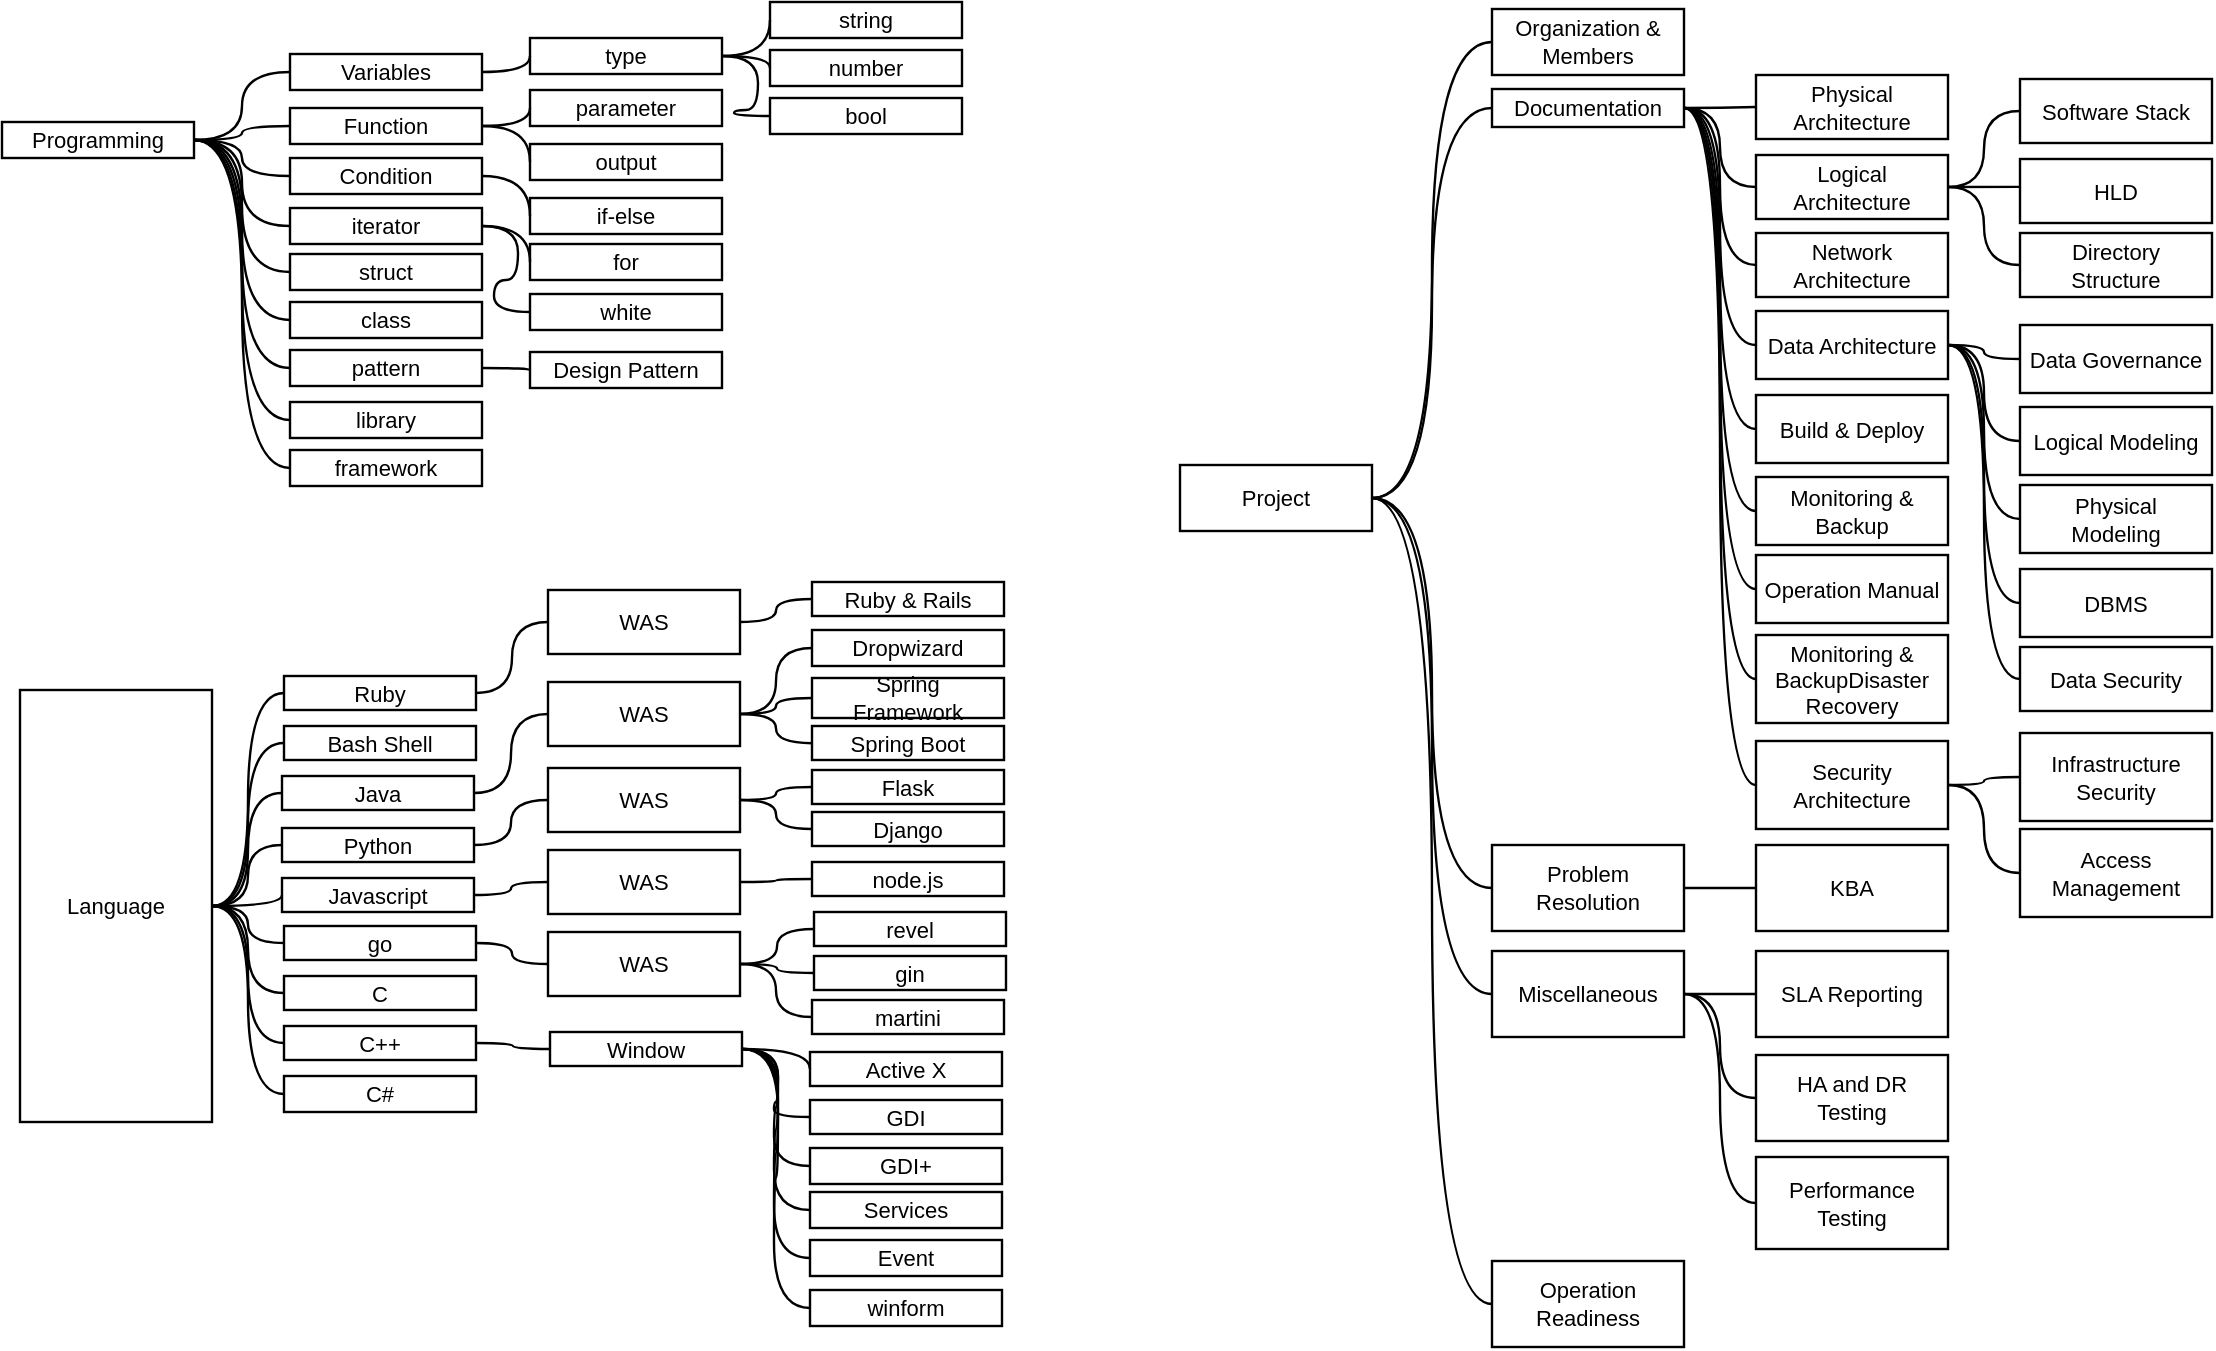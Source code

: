 <mxfile version="10.8.0" type="device"><diagram id="8zfwkilDFrJwNiamqqaQ" name="Page-1"><mxGraphModel dx="1078" dy="-649" grid="1" gridSize="10" guides="1" tooltips="1" connect="1" arrows="1" fold="1" page="1" pageScale="1" pageWidth="1169" pageHeight="827" math="0" shadow="0"><root><mxCell id="0"/><mxCell id="1" parent="0"/><mxCell id="GH6pExf6YlwuqTzeelQX-1" value="Language" style="html=1;whiteSpace=wrap;;fontSize=11;fontColor=#000000;spacing=5;strokeOpacity=100;strokeWidth=1.2;" vertex="1" parent="1"><mxGeometry x="44" y="2024" width="96" height="216" as="geometry"/></mxCell><mxCell id="GH6pExf6YlwuqTzeelQX-2" value="Java" style="html=1;whiteSpace=wrap;;fontSize=11;fontColor=#000000;spacing=5;strokeOpacity=100;strokeWidth=1.2;" vertex="1" parent="1"><mxGeometry x="175" y="2067" width="96" height="17" as="geometry"/></mxCell><mxCell id="GH6pExf6YlwuqTzeelQX-3" value="Python" style="html=1;whiteSpace=wrap;;fontSize=11;fontColor=#000000;spacing=5;strokeOpacity=100;strokeWidth=1.2;" vertex="1" parent="1"><mxGeometry x="175" y="2093" width="96" height="17" as="geometry"/></mxCell><mxCell id="GH6pExf6YlwuqTzeelQX-4" value="Javascript" style="html=1;whiteSpace=wrap;;fontSize=11;fontColor=#000000;spacing=5;strokeOpacity=100;strokeWidth=1.2;" vertex="1" parent="1"><mxGeometry x="175" y="2118" width="96" height="17" as="geometry"/></mxCell><mxCell id="GH6pExf6YlwuqTzeelQX-5" value="" style="html=1;jettySize=18;fontSize=11;strokeWidth=1.2;rounded=1;arcSize=0;edgeStyle=orthogonalEdgeStyle;curved=1;startArrow=none;endArrow=none;exitX=1.006;exitY=0.5;exitPerimeter=1;entryX=-0.006;entryY=0.5;entryPerimeter=1;" edge="1" parent="1" source="GH6pExf6YlwuqTzeelQX-1" target="GH6pExf6YlwuqTzeelQX-2"><mxGeometry width="100" height="100" relative="1" as="geometry"/></mxCell><mxCell id="GH6pExf6YlwuqTzeelQX-6" value="" style="html=1;jettySize=18;fontSize=11;strokeWidth=1.2;rounded=1;arcSize=0;edgeStyle=orthogonalEdgeStyle;curved=1;startArrow=none;endArrow=none;exitX=1.006;exitY=0.5;exitPerimeter=1;entryX=-0.006;entryY=0.5;entryPerimeter=1;" edge="1" parent="1" source="GH6pExf6YlwuqTzeelQX-1" target="GH6pExf6YlwuqTzeelQX-3"><mxGeometry width="100" height="100" relative="1" as="geometry"/></mxCell><mxCell id="GH6pExf6YlwuqTzeelQX-7" value="" style="html=1;jettySize=18;fontSize=11;strokeWidth=1.2;rounded=1;arcSize=0;edgeStyle=orthogonalEdgeStyle;curved=1;startArrow=none;endArrow=none;exitX=1.006;exitY=0.5;exitPerimeter=1;entryX=-0.006;entryY=0.5;entryPerimeter=1;" edge="1" parent="1" source="GH6pExf6YlwuqTzeelQX-1" target="GH6pExf6YlwuqTzeelQX-4"><mxGeometry width="100" height="100" relative="1" as="geometry"/></mxCell><mxCell id="GH6pExf6YlwuqTzeelQX-8" value="WAS" style="html=1;whiteSpace=wrap;;fontSize=11;fontColor=#000000;spacing=5;strokeOpacity=100;strokeWidth=1.2;" vertex="1" parent="1"><mxGeometry x="308" y="2063" width="96" height="32" as="geometry"/></mxCell><mxCell id="GH6pExf6YlwuqTzeelQX-9" value="" style="html=1;jettySize=18;fontSize=11;strokeWidth=1.2;rounded=1;arcSize=0;edgeStyle=orthogonalEdgeStyle;curved=1;startArrow=none;endArrow=none;exitX=1.006;exitY=0.5;exitPerimeter=1;entryX=-0.006;entryY=0.5;entryPerimeter=1;" edge="1" parent="1" source="GH6pExf6YlwuqTzeelQX-3" target="GH6pExf6YlwuqTzeelQX-8"><mxGeometry width="100" height="100" relative="1" as="geometry"/></mxCell><mxCell id="GH6pExf6YlwuqTzeelQX-10" value="Flask" style="html=1;whiteSpace=wrap;;fontSize=11;fontColor=#000000;spacing=5;strokeOpacity=100;strokeWidth=1.2;" vertex="1" parent="1"><mxGeometry x="440" y="2064" width="96" height="17" as="geometry"/></mxCell><mxCell id="GH6pExf6YlwuqTzeelQX-11" value="Django" style="html=1;whiteSpace=wrap;;fontSize=11;fontColor=#000000;spacing=5;strokeOpacity=100;strokeWidth=1.2;" vertex="1" parent="1"><mxGeometry x="440" y="2085" width="96" height="17" as="geometry"/></mxCell><mxCell id="GH6pExf6YlwuqTzeelQX-12" value="" style="html=1;jettySize=18;fontSize=11;strokeWidth=1.2;rounded=1;arcSize=0;edgeStyle=orthogonalEdgeStyle;curved=1;startArrow=none;endArrow=none;exitX=1.006;exitY=0.5;exitPerimeter=1;entryX=-0.006;entryY=0.5;entryPerimeter=1;" edge="1" parent="1" source="GH6pExf6YlwuqTzeelQX-8" target="GH6pExf6YlwuqTzeelQX-10"><mxGeometry width="100" height="100" relative="1" as="geometry"/></mxCell><mxCell id="GH6pExf6YlwuqTzeelQX-13" value="" style="html=1;jettySize=18;fontSize=11;strokeWidth=1.2;rounded=1;arcSize=0;edgeStyle=orthogonalEdgeStyle;curved=1;startArrow=none;endArrow=none;exitX=1.006;exitY=0.5;exitPerimeter=1;entryX=-0.006;entryY=0.5;entryPerimeter=1;" edge="1" parent="1" source="GH6pExf6YlwuqTzeelQX-8" target="GH6pExf6YlwuqTzeelQX-11"><mxGeometry width="100" height="100" relative="1" as="geometry"/></mxCell><mxCell id="GH6pExf6YlwuqTzeelQX-14" value="WAS" style="html=1;whiteSpace=wrap;;fontSize=11;fontColor=#000000;spacing=5;strokeOpacity=100;strokeWidth=1.2;" vertex="1" parent="1"><mxGeometry x="308" y="2020" width="96" height="32" as="geometry"/></mxCell><mxCell id="GH6pExf6YlwuqTzeelQX-15" value="" style="html=1;jettySize=18;fontSize=11;strokeWidth=1.2;rounded=1;arcSize=0;edgeStyle=orthogonalEdgeStyle;curved=1;startArrow=none;endArrow=none;exitX=1.006;exitY=0.5;exitPerimeter=1;entryX=-0.006;entryY=0.5;entryPerimeter=1;" edge="1" parent="1" source="GH6pExf6YlwuqTzeelQX-2" target="GH6pExf6YlwuqTzeelQX-14"><mxGeometry width="100" height="100" relative="1" as="geometry"/></mxCell><mxCell id="GH6pExf6YlwuqTzeelQX-16" value="Spring Framework" style="html=1;whiteSpace=wrap;;fontSize=11;fontColor=#000000;spacing=5;strokeOpacity=100;strokeWidth=1.2;" vertex="1" parent="1"><mxGeometry x="440" y="2018" width="96" height="20" as="geometry"/></mxCell><mxCell id="GH6pExf6YlwuqTzeelQX-17" value="Spring Boot" style="html=1;whiteSpace=wrap;;fontSize=11;fontColor=#000000;spacing=5;strokeOpacity=100;strokeWidth=1.2;" vertex="1" parent="1"><mxGeometry x="440" y="2042" width="96" height="17" as="geometry"/></mxCell><mxCell id="GH6pExf6YlwuqTzeelQX-18" value="" style="html=1;jettySize=18;fontSize=11;strokeWidth=1.2;rounded=1;arcSize=0;edgeStyle=orthogonalEdgeStyle;curved=1;startArrow=none;endArrow=none;exitX=1.006;exitY=0.5;exitPerimeter=1;entryX=-0.006;entryY=0.5;entryPerimeter=1;" edge="1" parent="1" source="GH6pExf6YlwuqTzeelQX-14" target="GH6pExf6YlwuqTzeelQX-16"><mxGeometry width="100" height="100" relative="1" as="geometry"/></mxCell><mxCell id="GH6pExf6YlwuqTzeelQX-19" value="" style="html=1;jettySize=18;fontSize=11;strokeWidth=1.2;rounded=1;arcSize=0;edgeStyle=orthogonalEdgeStyle;curved=1;startArrow=none;endArrow=none;exitX=1.006;exitY=0.5;exitPerimeter=1;entryX=-0.006;entryY=0.508;entryPerimeter=1;" edge="1" parent="1" source="GH6pExf6YlwuqTzeelQX-14" target="GH6pExf6YlwuqTzeelQX-17"><mxGeometry width="100" height="100" relative="1" as="geometry"/></mxCell><mxCell id="GH6pExf6YlwuqTzeelQX-20" value="WAS" style="html=1;whiteSpace=wrap;;fontSize=11;fontColor=#000000;spacing=5;strokeOpacity=100;strokeWidth=1.2;" vertex="1" parent="1"><mxGeometry x="308" y="2104" width="96" height="32" as="geometry"/></mxCell><mxCell id="GH6pExf6YlwuqTzeelQX-21" value="node.js" style="html=1;whiteSpace=wrap;;fontSize=11;fontColor=#000000;spacing=5;strokeOpacity=100;strokeWidth=1.2;" vertex="1" parent="1"><mxGeometry x="440" y="2110" width="96" height="17" as="geometry"/></mxCell><mxCell id="GH6pExf6YlwuqTzeelQX-22" value="" style="html=1;jettySize=18;fontSize=11;strokeWidth=1.2;rounded=1;arcSize=0;edgeStyle=orthogonalEdgeStyle;curved=1;startArrow=none;endArrow=none;exitX=1.006;exitY=0.5;exitPerimeter=1;entryX=-0.006;entryY=0.5;entryPerimeter=1;" edge="1" parent="1" source="GH6pExf6YlwuqTzeelQX-4" target="GH6pExf6YlwuqTzeelQX-20"><mxGeometry width="100" height="100" relative="1" as="geometry"/></mxCell><mxCell id="GH6pExf6YlwuqTzeelQX-23" value="" style="html=1;jettySize=18;fontSize=11;strokeWidth=1.2;rounded=1;arcSize=0;edgeStyle=orthogonalEdgeStyle;curved=1;startArrow=none;endArrow=none;exitX=1.006;exitY=0.5;exitPerimeter=1;entryX=-0.006;entryY=0.5;entryPerimeter=1;" edge="1" parent="1" source="GH6pExf6YlwuqTzeelQX-20" target="GH6pExf6YlwuqTzeelQX-21"><mxGeometry width="100" height="100" relative="1" as="geometry"/></mxCell><mxCell id="GH6pExf6YlwuqTzeelQX-24" value="go" style="html=1;whiteSpace=wrap;;fontSize=11;fontColor=#000000;spacing=5;strokeOpacity=100;strokeWidth=1.2;" vertex="1" parent="1"><mxGeometry x="176" y="2142" width="96" height="17" as="geometry"/></mxCell><mxCell id="GH6pExf6YlwuqTzeelQX-25" value="" style="html=1;jettySize=18;fontSize=11;strokeWidth=1.2;rounded=1;arcSize=0;edgeStyle=orthogonalEdgeStyle;curved=1;startArrow=none;endArrow=none;exitX=1.006;exitY=0.5;exitPerimeter=1;entryX=-0.006;entryY=0.5;entryPerimeter=1;" edge="1" parent="1" source="GH6pExf6YlwuqTzeelQX-1" target="GH6pExf6YlwuqTzeelQX-24"><mxGeometry width="100" height="100" relative="1" as="geometry"/></mxCell><mxCell id="GH6pExf6YlwuqTzeelQX-26" value="WAS" style="html=1;whiteSpace=wrap;;fontSize=11;fontColor=#000000;spacing=5;strokeOpacity=100;strokeWidth=1.2;" vertex="1" parent="1"><mxGeometry x="308" y="2145" width="96" height="32" as="geometry"/></mxCell><mxCell id="GH6pExf6YlwuqTzeelQX-27" value="" style="html=1;jettySize=18;fontSize=11;strokeWidth=1.2;rounded=1;arcSize=0;edgeStyle=orthogonalEdgeStyle;curved=1;startArrow=none;endArrow=none;exitX=1.006;exitY=0.5;exitPerimeter=1;entryX=-0.006;entryY=0.5;entryPerimeter=1;" edge="1" parent="1" source="GH6pExf6YlwuqTzeelQX-24" target="GH6pExf6YlwuqTzeelQX-26"><mxGeometry width="100" height="100" relative="1" as="geometry"/></mxCell><mxCell id="GH6pExf6YlwuqTzeelQX-28" value="Dropwizard" style="html=1;whiteSpace=wrap;;fontSize=11;fontColor=#000000;spacing=5;strokeOpacity=100;strokeWidth=1.2;" vertex="1" parent="1"><mxGeometry x="440" y="1994" width="96" height="18" as="geometry"/></mxCell><mxCell id="GH6pExf6YlwuqTzeelQX-29" value="" style="html=1;jettySize=18;fontSize=11;strokeWidth=1.2;rounded=1;arcSize=0;edgeStyle=orthogonalEdgeStyle;curved=1;startArrow=none;endArrow=none;exitX=1.006;exitY=0.5;exitPerimeter=1;entryX=-0.006;entryY=0.5;entryPerimeter=1;" edge="1" parent="1" source="GH6pExf6YlwuqTzeelQX-14" target="GH6pExf6YlwuqTzeelQX-28"><mxGeometry width="100" height="100" relative="1" as="geometry"/></mxCell><mxCell id="GH6pExf6YlwuqTzeelQX-30" value="C" style="html=1;whiteSpace=wrap;;fontSize=11;fontColor=#000000;spacing=5;strokeOpacity=100;strokeWidth=1.2;" vertex="1" parent="1"><mxGeometry x="176" y="2167" width="96" height="17" as="geometry"/></mxCell><mxCell id="GH6pExf6YlwuqTzeelQX-31" value="C++" style="html=1;whiteSpace=wrap;;fontSize=11;fontColor=#000000;spacing=5;strokeOpacity=100;strokeWidth=1.2;" vertex="1" parent="1"><mxGeometry x="176" y="2192" width="96" height="17" as="geometry"/></mxCell><mxCell id="GH6pExf6YlwuqTzeelQX-32" value="C#" style="html=1;whiteSpace=wrap;;fontSize=11;fontColor=#000000;spacing=5;strokeOpacity=100;strokeWidth=1.2;" vertex="1" parent="1"><mxGeometry x="176" y="2217" width="96" height="18" as="geometry"/></mxCell><mxCell id="GH6pExf6YlwuqTzeelQX-33" value="" style="html=1;jettySize=18;fontSize=11;strokeWidth=1.2;rounded=1;arcSize=0;edgeStyle=orthogonalEdgeStyle;curved=1;startArrow=none;endArrow=none;exitX=1.006;exitY=0.5;exitPerimeter=1;entryX=-0.006;entryY=0.5;entryPerimeter=1;" edge="1" parent="1" source="GH6pExf6YlwuqTzeelQX-1" target="GH6pExf6YlwuqTzeelQX-30"><mxGeometry width="100" height="100" relative="1" as="geometry"/></mxCell><mxCell id="GH6pExf6YlwuqTzeelQX-34" value="" style="html=1;jettySize=18;fontSize=11;strokeWidth=1.2;rounded=1;arcSize=0;edgeStyle=orthogonalEdgeStyle;curved=1;startArrow=none;endArrow=none;exitX=1.006;exitY=0.5;exitPerimeter=1;entryX=-0.006;entryY=0.5;entryPerimeter=1;" edge="1" parent="1" source="GH6pExf6YlwuqTzeelQX-1" target="GH6pExf6YlwuqTzeelQX-31"><mxGeometry width="100" height="100" relative="1" as="geometry"/></mxCell><mxCell id="GH6pExf6YlwuqTzeelQX-35" value="" style="html=1;jettySize=18;fontSize=11;strokeWidth=1.2;rounded=1;arcSize=0;edgeStyle=orthogonalEdgeStyle;curved=1;startArrow=none;endArrow=none;exitX=1.006;exitY=0.5;exitPerimeter=1;entryX=-0.006;entryY=0.5;entryPerimeter=1;" edge="1" parent="1" source="GH6pExf6YlwuqTzeelQX-1" target="GH6pExf6YlwuqTzeelQX-32"><mxGeometry width="100" height="100" relative="1" as="geometry"/></mxCell><mxCell id="GH6pExf6YlwuqTzeelQX-36" value="Bash Shell" style="html=1;whiteSpace=wrap;;fontSize=11;fontColor=#000000;spacing=5;strokeOpacity=100;strokeWidth=1.2;" vertex="1" parent="1"><mxGeometry x="176" y="2042" width="96" height="17" as="geometry"/></mxCell><mxCell id="GH6pExf6YlwuqTzeelQX-37" value="" style="html=1;jettySize=18;fontSize=11;strokeWidth=1.2;rounded=1;arcSize=0;edgeStyle=orthogonalEdgeStyle;curved=1;startArrow=none;endArrow=none;exitX=1.006;exitY=0.5;exitPerimeter=1;entryX=-0.006;entryY=0.5;entryPerimeter=1;" edge="1" parent="1" source="GH6pExf6YlwuqTzeelQX-1" target="GH6pExf6YlwuqTzeelQX-36"><mxGeometry width="100" height="100" relative="1" as="geometry"/></mxCell><mxCell id="GH6pExf6YlwuqTzeelQX-38" value="Ruby" style="html=1;whiteSpace=wrap;;fontSize=11;fontColor=#000000;spacing=5;strokeOpacity=100;strokeWidth=1.2;" vertex="1" parent="1"><mxGeometry x="176" y="2017" width="96" height="17" as="geometry"/></mxCell><mxCell id="GH6pExf6YlwuqTzeelQX-39" value="" style="html=1;jettySize=18;fontSize=11;strokeWidth=1.2;rounded=1;arcSize=0;edgeStyle=orthogonalEdgeStyle;curved=1;startArrow=none;endArrow=none;exitX=1.006;exitY=0.5;exitPerimeter=1;entryX=-0.006;entryY=0.5;entryPerimeter=1;" edge="1" parent="1" source="GH6pExf6YlwuqTzeelQX-1" target="GH6pExf6YlwuqTzeelQX-38"><mxGeometry width="100" height="100" relative="1" as="geometry"/></mxCell><mxCell id="GH6pExf6YlwuqTzeelQX-40" value="WAS" style="html=1;whiteSpace=wrap;;fontSize=11;fontColor=#000000;spacing=5;strokeOpacity=100;strokeWidth=1.2;" vertex="1" parent="1"><mxGeometry x="308" y="1974" width="96" height="32" as="geometry"/></mxCell><mxCell id="GH6pExf6YlwuqTzeelQX-41" value="" style="html=1;jettySize=18;fontSize=11;strokeWidth=1.2;rounded=1;arcSize=0;edgeStyle=orthogonalEdgeStyle;curved=1;startArrow=none;endArrow=none;exitX=1.006;exitY=0.5;exitPerimeter=1;entryX=-0.006;entryY=0.5;entryPerimeter=1;" edge="1" parent="1" source="GH6pExf6YlwuqTzeelQX-38" target="GH6pExf6YlwuqTzeelQX-40"><mxGeometry width="100" height="100" relative="1" as="geometry"/></mxCell><mxCell id="GH6pExf6YlwuqTzeelQX-42" value="Ruby &amp; Rails" style="html=1;whiteSpace=wrap;;fontSize=11;fontColor=#000000;spacing=5;strokeOpacity=100;strokeWidth=1.2;" vertex="1" parent="1"><mxGeometry x="440" y="1970" width="96" height="17" as="geometry"/></mxCell><mxCell id="GH6pExf6YlwuqTzeelQX-43" value="" style="html=1;jettySize=18;fontSize=11;strokeWidth=1.2;rounded=1;arcSize=0;edgeStyle=orthogonalEdgeStyle;curved=1;startArrow=none;endArrow=none;exitX=1.006;exitY=0.5;exitPerimeter=1;entryX=-0.006;entryY=0.5;entryPerimeter=1;" edge="1" parent="1" source="GH6pExf6YlwuqTzeelQX-40" target="GH6pExf6YlwuqTzeelQX-42"><mxGeometry width="100" height="100" relative="1" as="geometry"/></mxCell><mxCell id="GH6pExf6YlwuqTzeelQX-44" value="revel" style="html=1;whiteSpace=wrap;;fontSize=11;fontColor=#000000;spacing=5;strokeOpacity=100;strokeWidth=1.2;" vertex="1" parent="1"><mxGeometry x="441" y="2135" width="96" height="17" as="geometry"/></mxCell><mxCell id="GH6pExf6YlwuqTzeelQX-45" value="" style="html=1;jettySize=18;fontSize=11;strokeWidth=1.2;rounded=1;arcSize=0;edgeStyle=orthogonalEdgeStyle;curved=1;startArrow=none;endArrow=none;exitX=1.006;exitY=0.5;exitPerimeter=1;entryX=-0.006;entryY=0.5;entryPerimeter=1;" edge="1" parent="1" source="GH6pExf6YlwuqTzeelQX-26" target="GH6pExf6YlwuqTzeelQX-44"><mxGeometry width="100" height="100" relative="1" as="geometry"/></mxCell><mxCell id="GH6pExf6YlwuqTzeelQX-46" value="gin" style="html=1;whiteSpace=wrap;;fontSize=11;fontColor=#000000;spacing=5;strokeOpacity=100;strokeWidth=1.2;" vertex="1" parent="1"><mxGeometry x="441" y="2157" width="96" height="17" as="geometry"/></mxCell><mxCell id="GH6pExf6YlwuqTzeelQX-47" value="martini" style="html=1;whiteSpace=wrap;;fontSize=11;fontColor=#000000;spacing=5;strokeOpacity=100;strokeWidth=1.2;" vertex="1" parent="1"><mxGeometry x="440" y="2179" width="96" height="17" as="geometry"/></mxCell><mxCell id="GH6pExf6YlwuqTzeelQX-48" value="" style="html=1;jettySize=18;fontSize=11;strokeWidth=1.2;rounded=1;arcSize=0;edgeStyle=orthogonalEdgeStyle;curved=1;startArrow=none;endArrow=none;exitX=1.006;exitY=0.5;exitPerimeter=1;entryX=-0.006;entryY=0.5;entryPerimeter=1;" edge="1" parent="1" source="GH6pExf6YlwuqTzeelQX-26" target="GH6pExf6YlwuqTzeelQX-46"><mxGeometry width="100" height="100" relative="1" as="geometry"/></mxCell><mxCell id="GH6pExf6YlwuqTzeelQX-49" value="" style="html=1;jettySize=18;fontSize=11;strokeWidth=1.2;rounded=1;arcSize=0;edgeStyle=orthogonalEdgeStyle;curved=1;startArrow=none;endArrow=none;exitX=1.006;exitY=0.5;exitPerimeter=1;entryX=-0.006;entryY=0.5;entryPerimeter=1;" edge="1" parent="1" source="GH6pExf6YlwuqTzeelQX-26" target="GH6pExf6YlwuqTzeelQX-47"><mxGeometry width="100" height="100" relative="1" as="geometry"/></mxCell><mxCell id="GH6pExf6YlwuqTzeelQX-99" value="Organization &amp; Members" style="html=1;whiteSpace=wrap;;fontSize=11;fontColor=#000000;spacing=5;strokeOpacity=100;strokeWidth=1.2;" vertex="1" parent="1"><mxGeometry x="780" y="1683.5" width="96" height="33" as="geometry"/></mxCell><mxCell id="GH6pExf6YlwuqTzeelQX-100" value="Documentation" style="html=1;whiteSpace=wrap;;fontSize=11;fontColor=#000000;spacing=5;strokeOpacity=100;strokeWidth=1.2;" vertex="1" parent="1"><mxGeometry x="780" y="1723.5" width="96" height="19" as="geometry"/></mxCell><mxCell id="GH6pExf6YlwuqTzeelQX-101" value="Physical Architecture" style="html=1;whiteSpace=wrap;;fontSize=11;fontColor=#000000;spacing=5;strokeOpacity=100;strokeWidth=1.2;" vertex="1" parent="1"><mxGeometry x="912" y="1716.5" width="96" height="32" as="geometry"/></mxCell><mxCell id="GH6pExf6YlwuqTzeelQX-102" value="Logical Architecture" style="html=1;whiteSpace=wrap;;fontSize=11;fontColor=#000000;spacing=5;strokeOpacity=100;strokeWidth=1.2;" vertex="1" parent="1"><mxGeometry x="912" y="1756.5" width="96" height="32" as="geometry"/></mxCell><mxCell id="GH6pExf6YlwuqTzeelQX-103" value="" style="html=1;jettySize=18;fontSize=11;strokeWidth=1.2;rounded=1;arcSize=0;edgeStyle=orthogonalEdgeStyle;curved=1;startArrow=none;endArrow=none;exitX=1.006;exitY=0.5;exitPerimeter=1;entryX=-0.006;entryY=0.5;entryPerimeter=1;" edge="1" parent="1" source="GH6pExf6YlwuqTzeelQX-100" target="GH6pExf6YlwuqTzeelQX-101"><mxGeometry width="100" height="100" relative="1" as="geometry"/></mxCell><mxCell id="GH6pExf6YlwuqTzeelQX-104" value="" style="html=1;jettySize=18;fontSize=11;strokeWidth=1.2;rounded=1;arcSize=0;edgeStyle=orthogonalEdgeStyle;curved=1;startArrow=none;endArrow=none;exitX=1.006;exitY=0.5;exitPerimeter=1;entryX=-0.006;entryY=0.5;entryPerimeter=1;" edge="1" parent="1" source="GH6pExf6YlwuqTzeelQX-100" target="GH6pExf6YlwuqTzeelQX-102"><mxGeometry width="100" height="100" relative="1" as="geometry"/></mxCell><mxCell id="GH6pExf6YlwuqTzeelQX-105" value="Software Stack" style="html=1;whiteSpace=wrap;;fontSize=11;fontColor=#000000;spacing=5;strokeOpacity=100;strokeWidth=1.2;" vertex="1" parent="1"><mxGeometry x="1044" y="1718.5" width="96" height="32" as="geometry"/></mxCell><mxCell id="GH6pExf6YlwuqTzeelQX-106" value="HLD" style="html=1;whiteSpace=wrap;;fontSize=11;fontColor=#000000;spacing=5;strokeOpacity=100;strokeWidth=1.2;" vertex="1" parent="1"><mxGeometry x="1044" y="1758.5" width="96" height="32" as="geometry"/></mxCell><mxCell id="GH6pExf6YlwuqTzeelQX-107" value="Directory Structure" style="html=1;whiteSpace=wrap;;fontSize=11;fontColor=#000000;spacing=5;strokeOpacity=100;strokeWidth=1.2;" vertex="1" parent="1"><mxGeometry x="1044" y="1795.5" width="96" height="32" as="geometry"/></mxCell><mxCell id="GH6pExf6YlwuqTzeelQX-108" value="" style="html=1;jettySize=18;fontSize=11;strokeWidth=1.2;rounded=1;arcSize=0;edgeStyle=orthogonalEdgeStyle;curved=1;startArrow=none;endArrow=none;exitX=1.006;exitY=0.5;exitPerimeter=1;entryX=-0.006;entryY=0.5;entryPerimeter=1;" edge="1" parent="1" source="GH6pExf6YlwuqTzeelQX-102" target="GH6pExf6YlwuqTzeelQX-105"><mxGeometry width="100" height="100" relative="1" as="geometry"/></mxCell><mxCell id="GH6pExf6YlwuqTzeelQX-109" value="" style="html=1;jettySize=18;fontSize=11;strokeWidth=1.2;rounded=1;arcSize=0;edgeStyle=orthogonalEdgeStyle;curved=1;startArrow=none;endArrow=none;exitX=1.006;exitY=0.5;exitPerimeter=1;entryX=-0.006;entryY=0.435;entryPerimeter=1;" edge="1" parent="1" source="GH6pExf6YlwuqTzeelQX-102" target="GH6pExf6YlwuqTzeelQX-106"><mxGeometry width="100" height="100" relative="1" as="geometry"/></mxCell><mxCell id="GH6pExf6YlwuqTzeelQX-110" value="" style="html=1;jettySize=18;fontSize=11;strokeWidth=1.2;rounded=1;arcSize=0;edgeStyle=orthogonalEdgeStyle;curved=1;startArrow=none;endArrow=none;exitX=1.006;exitY=0.5;exitPerimeter=1;entryX=-0.006;entryY=0.5;entryPerimeter=1;" edge="1" parent="1" source="GH6pExf6YlwuqTzeelQX-102" target="GH6pExf6YlwuqTzeelQX-107"><mxGeometry width="100" height="100" relative="1" as="geometry"/></mxCell><mxCell id="GH6pExf6YlwuqTzeelQX-111" value="Network Architecture" style="html=1;whiteSpace=wrap;;fontSize=11;fontColor=#000000;spacing=5;strokeOpacity=100;strokeWidth=1.2;" vertex="1" parent="1"><mxGeometry x="912" y="1795.5" width="96" height="32" as="geometry"/></mxCell><mxCell id="GH6pExf6YlwuqTzeelQX-112" value="" style="html=1;jettySize=18;fontSize=11;strokeWidth=1.2;rounded=1;arcSize=0;edgeStyle=orthogonalEdgeStyle;curved=1;startArrow=none;endArrow=none;exitX=1.006;exitY=0.5;exitPerimeter=1;entryX=-0.006;entryY=0.5;entryPerimeter=1;" edge="1" parent="1" source="GH6pExf6YlwuqTzeelQX-100" target="GH6pExf6YlwuqTzeelQX-111"><mxGeometry width="100" height="100" relative="1" as="geometry"/></mxCell><mxCell id="GH6pExf6YlwuqTzeelQX-113" value="Data Architecture" style="html=1;whiteSpace=wrap;;fontSize=11;fontColor=#000000;spacing=5;strokeOpacity=100;strokeWidth=1.2;" vertex="1" parent="1"><mxGeometry x="912" y="1834.5" width="96" height="34" as="geometry"/></mxCell><mxCell id="GH6pExf6YlwuqTzeelQX-114" value="" style="html=1;jettySize=18;fontSize=11;strokeWidth=1.2;rounded=1;arcSize=0;edgeStyle=orthogonalEdgeStyle;curved=1;startArrow=none;endArrow=none;exitX=1.006;exitY=0.5;exitPerimeter=1;entryX=-0.006;entryY=0.5;entryPerimeter=1;" edge="1" parent="1" source="GH6pExf6YlwuqTzeelQX-100" target="GH6pExf6YlwuqTzeelQX-113"><mxGeometry width="100" height="100" relative="1" as="geometry"/></mxCell><mxCell id="GH6pExf6YlwuqTzeelQX-115" value="Data Governance" style="html=1;whiteSpace=wrap;;fontSize=11;fontColor=#000000;spacing=5;strokeOpacity=100;strokeWidth=1.2;" vertex="1" parent="1"><mxGeometry x="1044" y="1841.5" width="96" height="34" as="geometry"/></mxCell><mxCell id="GH6pExf6YlwuqTzeelQX-116" value="Logical Modeling" style="html=1;whiteSpace=wrap;;fontSize=11;fontColor=#000000;spacing=5;strokeOpacity=100;strokeWidth=1.2;" vertex="1" parent="1"><mxGeometry x="1044" y="1882.5" width="96" height="34" as="geometry"/></mxCell><mxCell id="GH6pExf6YlwuqTzeelQX-117" value="Physical Modeling" style="html=1;whiteSpace=wrap;;fontSize=11;fontColor=#000000;spacing=5;strokeOpacity=100;strokeWidth=1.2;" vertex="1" parent="1"><mxGeometry x="1044" y="1921.5" width="96" height="34" as="geometry"/></mxCell><mxCell id="GH6pExf6YlwuqTzeelQX-118" value="" style="html=1;jettySize=18;fontSize=11;strokeWidth=1.2;rounded=1;arcSize=0;edgeStyle=orthogonalEdgeStyle;curved=1;startArrow=none;endArrow=none;exitX=1.006;exitY=0.5;exitPerimeter=1;entryX=-0.006;entryY=0.5;entryPerimeter=1;" edge="1" parent="1" source="GH6pExf6YlwuqTzeelQX-113" target="GH6pExf6YlwuqTzeelQX-115"><mxGeometry width="100" height="100" relative="1" as="geometry"/></mxCell><mxCell id="GH6pExf6YlwuqTzeelQX-119" value="" style="html=1;jettySize=18;fontSize=11;strokeWidth=1.2;rounded=1;arcSize=0;edgeStyle=orthogonalEdgeStyle;curved=1;startArrow=none;endArrow=none;exitX=1.006;exitY=0.5;exitPerimeter=1;entryX=-0.006;entryY=0.5;entryPerimeter=1;" edge="1" parent="1" source="GH6pExf6YlwuqTzeelQX-113" target="GH6pExf6YlwuqTzeelQX-116"><mxGeometry width="100" height="100" relative="1" as="geometry"/></mxCell><mxCell id="GH6pExf6YlwuqTzeelQX-120" value="" style="html=1;jettySize=18;fontSize=11;strokeWidth=1.2;rounded=1;arcSize=0;edgeStyle=orthogonalEdgeStyle;curved=1;startArrow=none;endArrow=none;exitX=1.006;exitY=0.5;exitPerimeter=1;entryX=-0.006;entryY=0.5;entryPerimeter=1;" edge="1" parent="1" source="GH6pExf6YlwuqTzeelQX-113" target="GH6pExf6YlwuqTzeelQX-117"><mxGeometry width="100" height="100" relative="1" as="geometry"/></mxCell><mxCell id="GH6pExf6YlwuqTzeelQX-121" value="DBMS" style="html=1;whiteSpace=wrap;;fontSize=11;fontColor=#000000;spacing=5;strokeOpacity=100;strokeWidth=1.2;" vertex="1" parent="1"><mxGeometry x="1044" y="1963.5" width="96" height="34" as="geometry"/></mxCell><mxCell id="GH6pExf6YlwuqTzeelQX-122" value="" style="html=1;jettySize=18;fontSize=11;strokeWidth=1.2;rounded=1;arcSize=0;edgeStyle=orthogonalEdgeStyle;curved=1;startArrow=none;endArrow=none;exitX=1.006;exitY=0.5;exitPerimeter=1;entryX=-0.006;entryY=0.5;entryPerimeter=1;" edge="1" parent="1" source="GH6pExf6YlwuqTzeelQX-113" target="GH6pExf6YlwuqTzeelQX-121"><mxGeometry width="100" height="100" relative="1" as="geometry"/></mxCell><mxCell id="GH6pExf6YlwuqTzeelQX-123" value="Data Security" style="html=1;whiteSpace=wrap;;fontSize=11;fontColor=#000000;spacing=5;strokeOpacity=100;strokeWidth=1.2;" vertex="1" parent="1"><mxGeometry x="1044" y="2002.5" width="96" height="32" as="geometry"/></mxCell><mxCell id="GH6pExf6YlwuqTzeelQX-124" value="" style="html=1;jettySize=18;fontSize=11;strokeWidth=1.2;rounded=1;arcSize=0;edgeStyle=orthogonalEdgeStyle;curved=1;startArrow=none;endArrow=none;exitX=1.006;exitY=0.5;exitPerimeter=1;entryX=-0.006;entryY=0.5;entryPerimeter=1;" edge="1" parent="1" source="GH6pExf6YlwuqTzeelQX-113" target="GH6pExf6YlwuqTzeelQX-123"><mxGeometry width="100" height="100" relative="1" as="geometry"/></mxCell><mxCell id="GH6pExf6YlwuqTzeelQX-125" value="Build &amp; Deploy" style="html=1;whiteSpace=wrap;;fontSize=11;fontColor=#000000;spacing=5;strokeOpacity=100;strokeWidth=1.2;" vertex="1" parent="1"><mxGeometry x="912" y="1876.5" width="96" height="34" as="geometry"/></mxCell><mxCell id="GH6pExf6YlwuqTzeelQX-126" value="Monitoring &amp; Backup" style="html=1;whiteSpace=wrap;;fontSize=11;fontColor=#000000;spacing=5;strokeOpacity=100;strokeWidth=1.2;" vertex="1" parent="1"><mxGeometry x="912" y="1917.5" width="96" height="34" as="geometry"/></mxCell><mxCell id="GH6pExf6YlwuqTzeelQX-127" value="" style="html=1;jettySize=18;fontSize=11;strokeWidth=1.2;rounded=1;arcSize=0;edgeStyle=orthogonalEdgeStyle;curved=1;startArrow=none;endArrow=none;exitX=1.006;exitY=0.5;exitPerimeter=1;entryX=-0.006;entryY=0.5;entryPerimeter=1;" edge="1" parent="1" source="GH6pExf6YlwuqTzeelQX-100" target="GH6pExf6YlwuqTzeelQX-125"><mxGeometry width="100" height="100" relative="1" as="geometry"/></mxCell><mxCell id="GH6pExf6YlwuqTzeelQX-128" value="" style="html=1;jettySize=18;fontSize=11;strokeWidth=1.2;rounded=1;arcSize=0;edgeStyle=orthogonalEdgeStyle;curved=1;startArrow=none;endArrow=none;exitX=1.006;exitY=0.5;exitPerimeter=1;entryX=-0.006;entryY=0.5;entryPerimeter=1;" edge="1" parent="1" source="GH6pExf6YlwuqTzeelQX-100" target="GH6pExf6YlwuqTzeelQX-126"><mxGeometry width="100" height="100" relative="1" as="geometry"/></mxCell><mxCell id="GH6pExf6YlwuqTzeelQX-129" value="Project" style="html=1;whiteSpace=wrap;;fontSize=11;fontColor=#000000;spacing=5;strokeOpacity=100;strokeWidth=1.2;" vertex="1" parent="1"><mxGeometry x="624" y="1911.5" width="96" height="33" as="geometry"/></mxCell><mxCell id="GH6pExf6YlwuqTzeelQX-130" value="" style="html=1;jettySize=18;fontSize=11;strokeWidth=1.2;rounded=1;arcSize=0;edgeStyle=orthogonalEdgeStyle;curved=1;startArrow=none;endArrow=none;exitX=1.006;exitY=0.5;exitPerimeter=1;entryX=-0.006;entryY=0.5;entryPerimeter=1;" edge="1" parent="1" source="GH6pExf6YlwuqTzeelQX-129" target="GH6pExf6YlwuqTzeelQX-99"><mxGeometry width="100" height="100" relative="1" as="geometry"/></mxCell><mxCell id="GH6pExf6YlwuqTzeelQX-131" value="" style="html=1;jettySize=18;fontSize=11;strokeWidth=1.2;rounded=1;arcSize=0;edgeStyle=orthogonalEdgeStyle;curved=1;startArrow=none;endArrow=none;exitX=1.006;exitY=0.5;exitPerimeter=1;entryX=-0.006;entryY=0.5;entryPerimeter=1;" edge="1" parent="1" source="GH6pExf6YlwuqTzeelQX-129" target="GH6pExf6YlwuqTzeelQX-100"><mxGeometry width="100" height="100" relative="1" as="geometry"/></mxCell><mxCell id="GH6pExf6YlwuqTzeelQX-132" value="Operation Manual" style="html=1;whiteSpace=wrap;;fontSize=11;fontColor=#000000;spacing=5;strokeOpacity=100;strokeWidth=1.2;" vertex="1" parent="1"><mxGeometry x="912" y="1956.5" width="96" height="34" as="geometry"/></mxCell><mxCell id="GH6pExf6YlwuqTzeelQX-133" value="Monitoring &amp; BackupDisaster Recovery" style="html=1;whiteSpace=wrap;;fontSize=11;fontColor=#000000;spacing=5;strokeOpacity=100;strokeWidth=1.2;" vertex="1" parent="1"><mxGeometry x="912" y="1996.5" width="96" height="44" as="geometry"/></mxCell><mxCell id="GH6pExf6YlwuqTzeelQX-134" value="Security Architecture" style="html=1;whiteSpace=wrap;;fontSize=11;fontColor=#000000;spacing=5;strokeOpacity=100;strokeWidth=1.2;" vertex="1" parent="1"><mxGeometry x="912" y="2049.5" width="96" height="44" as="geometry"/></mxCell><mxCell id="GH6pExf6YlwuqTzeelQX-135" value="" style="html=1;jettySize=18;fontSize=11;strokeWidth=1.2;rounded=1;arcSize=0;edgeStyle=orthogonalEdgeStyle;curved=1;startArrow=none;endArrow=none;exitX=1.006;exitY=0.5;exitPerimeter=1;entryX=-0.006;entryY=0.5;entryPerimeter=1;" edge="1" parent="1" source="GH6pExf6YlwuqTzeelQX-100" target="GH6pExf6YlwuqTzeelQX-132"><mxGeometry width="100" height="100" relative="1" as="geometry"/></mxCell><mxCell id="GH6pExf6YlwuqTzeelQX-136" value="" style="html=1;jettySize=18;fontSize=11;strokeWidth=1.2;rounded=1;arcSize=0;edgeStyle=orthogonalEdgeStyle;curved=1;startArrow=none;endArrow=none;exitX=1.006;exitY=0.5;exitPerimeter=1;entryX=-0.006;entryY=0.5;entryPerimeter=1;" edge="1" parent="1" source="GH6pExf6YlwuqTzeelQX-100" target="GH6pExf6YlwuqTzeelQX-133"><mxGeometry width="100" height="100" relative="1" as="geometry"/></mxCell><mxCell id="GH6pExf6YlwuqTzeelQX-137" value="" style="html=1;jettySize=18;fontSize=11;strokeWidth=1.2;rounded=1;arcSize=0;edgeStyle=orthogonalEdgeStyle;curved=1;startArrow=none;endArrow=none;exitX=1.006;exitY=0.5;exitPerimeter=1;entryX=-0.006;entryY=0.5;entryPerimeter=1;" edge="1" parent="1" source="GH6pExf6YlwuqTzeelQX-100" target="GH6pExf6YlwuqTzeelQX-134"><mxGeometry width="100" height="100" relative="1" as="geometry"/></mxCell><mxCell id="GH6pExf6YlwuqTzeelQX-138" value="Problem Resolution" style="html=1;whiteSpace=wrap;;fontSize=11;fontColor=#000000;spacing=5;strokeOpacity=100;strokeWidth=1.2;" vertex="1" parent="1"><mxGeometry x="780" y="2101.5" width="96" height="43" as="geometry"/></mxCell><mxCell id="GH6pExf6YlwuqTzeelQX-139" value="KBA" style="html=1;whiteSpace=wrap;;fontSize=11;fontColor=#000000;spacing=5;strokeOpacity=100;strokeWidth=1.2;" vertex="1" parent="1"><mxGeometry x="912" y="2101.5" width="96" height="43" as="geometry"/></mxCell><mxCell id="GH6pExf6YlwuqTzeelQX-140" value="Access Management" style="html=1;whiteSpace=wrap;;fontSize=11;fontColor=#000000;spacing=5;strokeOpacity=100;strokeWidth=1.2;" vertex="1" parent="1"><mxGeometry x="1044" y="2093.5" width="96" height="44" as="geometry"/></mxCell><mxCell id="GH6pExf6YlwuqTzeelQX-141" value="Infrastructure Security" style="html=1;whiteSpace=wrap;;fontSize=11;fontColor=#000000;spacing=5;strokeOpacity=100;strokeWidth=1.2;" vertex="1" parent="1"><mxGeometry x="1044" y="2045.5" width="96" height="44" as="geometry"/></mxCell><mxCell id="GH6pExf6YlwuqTzeelQX-142" value="" style="html=1;jettySize=18;fontSize=11;strokeWidth=1.2;rounded=1;arcSize=0;edgeStyle=orthogonalEdgeStyle;curved=1;startArrow=none;endArrow=none;exitX=1.006;exitY=0.5;exitPerimeter=1;entryX=-0.006;entryY=0.5;entryPerimeter=1;" edge="1" parent="1" source="GH6pExf6YlwuqTzeelQX-134" target="GH6pExf6YlwuqTzeelQX-141"><mxGeometry width="100" height="100" relative="1" as="geometry"/></mxCell><mxCell id="GH6pExf6YlwuqTzeelQX-143" value="" style="html=1;jettySize=18;fontSize=11;strokeWidth=1.2;rounded=1;arcSize=0;edgeStyle=orthogonalEdgeStyle;curved=1;startArrow=none;endArrow=none;exitX=1.006;exitY=0.5;exitPerimeter=1;entryX=-0.006;entryY=0.5;entryPerimeter=1;" edge="1" parent="1" source="GH6pExf6YlwuqTzeelQX-134" target="GH6pExf6YlwuqTzeelQX-140"><mxGeometry width="100" height="100" relative="1" as="geometry"/></mxCell><mxCell id="GH6pExf6YlwuqTzeelQX-144" value="" style="html=1;jettySize=18;fontSize=11;strokeWidth=1.2;rounded=1;arcSize=0;edgeStyle=orthogonalEdgeStyle;curved=1;startArrow=none;endArrow=none;exitX=1.006;exitY=0.5;exitPerimeter=1;entryX=-0.006;entryY=0.5;entryPerimeter=1;" edge="1" parent="1" source="GH6pExf6YlwuqTzeelQX-138" target="GH6pExf6YlwuqTzeelQX-139"><mxGeometry width="100" height="100" relative="1" as="geometry"/></mxCell><mxCell id="GH6pExf6YlwuqTzeelQX-145" value="" style="html=1;jettySize=18;fontSize=11;strokeWidth=1.2;rounded=1;arcSize=0;edgeStyle=orthogonalEdgeStyle;curved=1;startArrow=none;endArrow=none;exitX=1.006;exitY=0.5;exitPerimeter=1;entryX=-0.006;entryY=0.5;entryPerimeter=1;" edge="1" parent="1" source="GH6pExf6YlwuqTzeelQX-129" target="GH6pExf6YlwuqTzeelQX-138"><mxGeometry width="100" height="100" relative="1" as="geometry"/></mxCell><mxCell id="GH6pExf6YlwuqTzeelQX-146" value="Miscellaneous" style="html=1;whiteSpace=wrap;;fontSize=11;fontColor=#000000;spacing=5;strokeOpacity=100;strokeWidth=1.2;" vertex="1" parent="1"><mxGeometry x="780" y="2154.5" width="96" height="43" as="geometry"/></mxCell><mxCell id="GH6pExf6YlwuqTzeelQX-147" value="SLA Reporting" style="html=1;whiteSpace=wrap;;fontSize=11;fontColor=#000000;spacing=5;strokeOpacity=100;strokeWidth=1.2;" vertex="1" parent="1"><mxGeometry x="912" y="2154.5" width="96" height="43" as="geometry"/></mxCell><mxCell id="GH6pExf6YlwuqTzeelQX-148" value="HA and DR Testing" style="html=1;whiteSpace=wrap;;fontSize=11;fontColor=#000000;spacing=5;strokeOpacity=100;strokeWidth=1.2;" vertex="1" parent="1"><mxGeometry x="912" y="2206.5" width="96" height="43" as="geometry"/></mxCell><mxCell id="GH6pExf6YlwuqTzeelQX-149" value="Performance Testing" style="html=1;whiteSpace=wrap;;fontSize=11;fontColor=#000000;spacing=5;strokeOpacity=100;strokeWidth=1.2;" vertex="1" parent="1"><mxGeometry x="912" y="2257.5" width="96" height="46" as="geometry"/></mxCell><mxCell id="GH6pExf6YlwuqTzeelQX-150" value="" style="html=1;jettySize=18;fontSize=11;strokeWidth=1.2;rounded=1;arcSize=0;edgeStyle=orthogonalEdgeStyle;curved=1;startArrow=none;endArrow=none;exitX=1.006;exitY=0.5;exitPerimeter=1;entryX=-0.006;entryY=0.5;entryPerimeter=1;" edge="1" parent="1" source="GH6pExf6YlwuqTzeelQX-146" target="GH6pExf6YlwuqTzeelQX-147"><mxGeometry width="100" height="100" relative="1" as="geometry"/></mxCell><mxCell id="GH6pExf6YlwuqTzeelQX-151" value="" style="html=1;jettySize=18;fontSize=11;strokeWidth=1.2;rounded=1;arcSize=0;edgeStyle=orthogonalEdgeStyle;curved=1;startArrow=none;endArrow=none;exitX=1.006;exitY=0.5;exitPerimeter=1;entryX=-0.006;entryY=0.5;entryPerimeter=1;" edge="1" parent="1" source="GH6pExf6YlwuqTzeelQX-146" target="GH6pExf6YlwuqTzeelQX-148"><mxGeometry width="100" height="100" relative="1" as="geometry"/></mxCell><mxCell id="GH6pExf6YlwuqTzeelQX-152" value="" style="html=1;jettySize=18;fontSize=11;strokeWidth=1.2;rounded=1;arcSize=0;edgeStyle=orthogonalEdgeStyle;curved=1;startArrow=none;endArrow=none;exitX=1.006;exitY=0.5;exitPerimeter=1;entryX=-0.006;entryY=0.5;entryPerimeter=1;" edge="1" parent="1" source="GH6pExf6YlwuqTzeelQX-146" target="GH6pExf6YlwuqTzeelQX-149"><mxGeometry width="100" height="100" relative="1" as="geometry"/></mxCell><mxCell id="GH6pExf6YlwuqTzeelQX-153" value="" style="html=1;jettySize=18;fontSize=11;strokeWidth=1.2;rounded=1;arcSize=0;edgeStyle=orthogonalEdgeStyle;curved=1;startArrow=none;endArrow=none;exitX=1.006;exitY=0.5;exitPerimeter=1;entryX=-0.006;entryY=0.5;entryPerimeter=1;" edge="1" parent="1" source="GH6pExf6YlwuqTzeelQX-129" target="GH6pExf6YlwuqTzeelQX-146"><mxGeometry width="100" height="100" relative="1" as="geometry"/></mxCell><mxCell id="GH6pExf6YlwuqTzeelQX-154" value="Operation Readiness" style="html=1;whiteSpace=wrap;;fontSize=11;fontColor=#000000;spacing=5;strokeOpacity=100;strokeWidth=1.2;" vertex="1" parent="1"><mxGeometry x="780" y="2309.5" width="96" height="43" as="geometry"/></mxCell><mxCell id="GH6pExf6YlwuqTzeelQX-155" value="" style="html=1;jettySize=18;fontSize=11;strokeWidth=1.2;rounded=1;arcSize=0;edgeStyle=orthogonalEdgeStyle;curved=1;startArrow=none;endArrow=none;exitX=1.006;exitY=0.5;exitPerimeter=1;entryX=-0.006;entryY=0.5;entryPerimeter=1;" edge="1" parent="1" source="GH6pExf6YlwuqTzeelQX-129" target="GH6pExf6YlwuqTzeelQX-154"><mxGeometry width="100" height="100" relative="1" as="geometry"/></mxCell><mxCell id="GH6pExf6YlwuqTzeelQX-182" value="Programming" style="html=1;whiteSpace=wrap;;fontSize=11;fontColor=#000000;spacing=5;strokeOpacity=100;strokeWidth=1.2;" vertex="1" parent="1"><mxGeometry x="35" y="1740" width="96" height="18" as="geometry"/></mxCell><mxCell id="GH6pExf6YlwuqTzeelQX-183" value="Variables" style="html=1;whiteSpace=wrap;;fontSize=11;fontColor=#000000;spacing=5;strokeOpacity=100;strokeWidth=1.2;" vertex="1" parent="1"><mxGeometry x="179" y="1706" width="96" height="18" as="geometry"/></mxCell><mxCell id="GH6pExf6YlwuqTzeelQX-184" value="Function" style="html=1;whiteSpace=wrap;;fontSize=11;fontColor=#000000;spacing=5;strokeOpacity=100;strokeWidth=1.2;" vertex="1" parent="1"><mxGeometry x="179" y="1733" width="96" height="18" as="geometry"/></mxCell><mxCell id="GH6pExf6YlwuqTzeelQX-185" value="parameter" style="html=1;whiteSpace=wrap;;fontSize=11;fontColor=#000000;spacing=5;strokeOpacity=100;strokeWidth=1.2;" vertex="1" parent="1"><mxGeometry x="299" y="1724" width="96" height="18" as="geometry"/></mxCell><mxCell id="GH6pExf6YlwuqTzeelQX-186" value="output" style="html=1;whiteSpace=wrap;;fontSize=11;fontColor=#000000;spacing=5;strokeOpacity=100;strokeWidth=1.2;" vertex="1" parent="1"><mxGeometry x="299" y="1751" width="96" height="18" as="geometry"/></mxCell><mxCell id="GH6pExf6YlwuqTzeelQX-187" value="type" style="html=1;whiteSpace=wrap;;fontSize=11;fontColor=#000000;spacing=5;strokeOpacity=100;strokeWidth=1.2;" vertex="1" parent="1"><mxGeometry x="299" y="1698" width="96" height="18" as="geometry"/></mxCell><mxCell id="GH6pExf6YlwuqTzeelQX-188" value="string" style="html=1;whiteSpace=wrap;;fontSize=11;fontColor=#000000;spacing=5;strokeOpacity=100;strokeWidth=1.2;" vertex="1" parent="1"><mxGeometry x="419" y="1680" width="96" height="18" as="geometry"/></mxCell><mxCell id="GH6pExf6YlwuqTzeelQX-189" value="number" style="html=1;whiteSpace=wrap;;fontSize=11;fontColor=#000000;spacing=5;strokeOpacity=100;strokeWidth=1.2;" vertex="1" parent="1"><mxGeometry x="419" y="1704" width="96" height="18" as="geometry"/></mxCell><mxCell id="GH6pExf6YlwuqTzeelQX-190" value="bool" style="html=1;whiteSpace=wrap;;fontSize=11;fontColor=#000000;spacing=5;strokeOpacity=100;strokeWidth=1.2;" vertex="1" parent="1"><mxGeometry x="419" y="1728" width="96" height="18" as="geometry"/></mxCell><mxCell id="GH6pExf6YlwuqTzeelQX-191" value="" style="html=1;jettySize=18;fontSize=11;strokeWidth=1.2;rounded=1;arcSize=0;edgeStyle=orthogonalEdgeStyle;curved=1;startArrow=none;endArrow=none;exitX=1.006;exitY=0.5;exitPerimeter=1;entryX=-0.006;entryY=0.5;entryPerimeter=1;" edge="1" parent="1" source="GH6pExf6YlwuqTzeelQX-187" target="GH6pExf6YlwuqTzeelQX-188"><mxGeometry width="100" height="100" relative="1" as="geometry"/></mxCell><mxCell id="GH6pExf6YlwuqTzeelQX-192" value="" style="html=1;jettySize=18;fontSize=11;strokeWidth=1.2;rounded=1;arcSize=0;edgeStyle=orthogonalEdgeStyle;curved=1;startArrow=none;endArrow=none;exitX=1.006;exitY=0.5;exitPerimeter=1;entryX=-0.006;entryY=0.5;entryPerimeter=1;" edge="1" parent="1" source="GH6pExf6YlwuqTzeelQX-187" target="GH6pExf6YlwuqTzeelQX-189"><mxGeometry width="100" height="100" relative="1" as="geometry"/></mxCell><mxCell id="GH6pExf6YlwuqTzeelQX-193" value="" style="html=1;jettySize=18;fontSize=11;strokeWidth=1.2;rounded=1;arcSize=0;edgeStyle=orthogonalEdgeStyle;curved=1;startArrow=none;endArrow=none;exitX=1.006;exitY=0.5;exitPerimeter=1;entryX=-0.006;entryY=0.5;entryPerimeter=1;" edge="1" parent="1" source="GH6pExf6YlwuqTzeelQX-187" target="GH6pExf6YlwuqTzeelQX-190"><mxGeometry width="100" height="100" relative="1" as="geometry"/></mxCell><mxCell id="GH6pExf6YlwuqTzeelQX-194" value="" style="html=1;jettySize=18;fontSize=11;strokeWidth=1.2;rounded=1;arcSize=0;edgeStyle=orthogonalEdgeStyle;curved=1;startArrow=none;endArrow=none;exitX=1.006;exitY=0.5;exitPerimeter=1;entryX=-0.006;entryY=0.5;entryPerimeter=1;" edge="1" parent="1" source="GH6pExf6YlwuqTzeelQX-183" target="GH6pExf6YlwuqTzeelQX-187"><mxGeometry width="100" height="100" relative="1" as="geometry"/></mxCell><mxCell id="GH6pExf6YlwuqTzeelQX-195" value="" style="html=1;jettySize=18;fontSize=11;strokeWidth=1.2;rounded=1;arcSize=0;edgeStyle=orthogonalEdgeStyle;curved=1;startArrow=none;endArrow=none;exitX=1.006;exitY=0.5;exitPerimeter=1;entryX=-0.006;entryY=0.5;entryPerimeter=1;" edge="1" parent="1" source="GH6pExf6YlwuqTzeelQX-184" target="GH6pExf6YlwuqTzeelQX-185"><mxGeometry width="100" height="100" relative="1" as="geometry"/></mxCell><mxCell id="GH6pExf6YlwuqTzeelQX-196" value="" style="html=1;jettySize=18;fontSize=11;strokeWidth=1.2;rounded=1;arcSize=0;edgeStyle=orthogonalEdgeStyle;curved=1;startArrow=none;endArrow=none;exitX=1.006;exitY=0.5;exitPerimeter=1;entryX=-0.006;entryY=0.5;entryPerimeter=1;" edge="1" parent="1" source="GH6pExf6YlwuqTzeelQX-184" target="GH6pExf6YlwuqTzeelQX-186"><mxGeometry width="100" height="100" relative="1" as="geometry"/></mxCell><mxCell id="GH6pExf6YlwuqTzeelQX-197" value="Condition" style="html=1;whiteSpace=wrap;;fontSize=11;fontColor=#000000;spacing=5;strokeOpacity=100;strokeWidth=1.2;" vertex="1" parent="1"><mxGeometry x="179" y="1758" width="96" height="18" as="geometry"/></mxCell><mxCell id="GH6pExf6YlwuqTzeelQX-198" value="if-else" style="html=1;whiteSpace=wrap;;fontSize=11;fontColor=#000000;spacing=5;strokeOpacity=100;strokeWidth=1.2;" vertex="1" parent="1"><mxGeometry x="299" y="1778" width="96" height="18" as="geometry"/></mxCell><mxCell id="GH6pExf6YlwuqTzeelQX-199" value="" style="html=1;jettySize=18;fontSize=11;strokeWidth=1.2;rounded=1;arcSize=0;edgeStyle=orthogonalEdgeStyle;curved=1;startArrow=none;endArrow=none;exitX=1.006;exitY=0.5;exitPerimeter=1;entryX=-0.006;entryY=0.5;entryPerimeter=1;" edge="1" parent="1" source="GH6pExf6YlwuqTzeelQX-197" target="GH6pExf6YlwuqTzeelQX-198"><mxGeometry width="100" height="100" relative="1" as="geometry"/></mxCell><mxCell id="GH6pExf6YlwuqTzeelQX-200" value="iterator" style="html=1;whiteSpace=wrap;;fontSize=11;fontColor=#000000;spacing=5;strokeOpacity=100;strokeWidth=1.2;" vertex="1" parent="1"><mxGeometry x="179" y="1783" width="96" height="18" as="geometry"/></mxCell><mxCell id="GH6pExf6YlwuqTzeelQX-201" value="for" style="html=1;whiteSpace=wrap;;fontSize=11;fontColor=#000000;spacing=5;strokeOpacity=100;strokeWidth=1.2;" vertex="1" parent="1"><mxGeometry x="299" y="1801" width="96" height="18" as="geometry"/></mxCell><mxCell id="GH6pExf6YlwuqTzeelQX-202" value="white" style="html=1;whiteSpace=wrap;;fontSize=11;fontColor=#000000;spacing=5;strokeOpacity=100;strokeWidth=1.2;" vertex="1" parent="1"><mxGeometry x="299" y="1826" width="96" height="18" as="geometry"/></mxCell><mxCell id="GH6pExf6YlwuqTzeelQX-203" value="" style="html=1;jettySize=18;fontSize=11;strokeWidth=1.2;rounded=1;arcSize=0;edgeStyle=orthogonalEdgeStyle;curved=1;startArrow=none;endArrow=none;exitX=1.006;exitY=0.5;exitPerimeter=1;entryX=-0.006;entryY=0.5;entryPerimeter=1;" edge="1" parent="1" source="GH6pExf6YlwuqTzeelQX-200" target="GH6pExf6YlwuqTzeelQX-201"><mxGeometry width="100" height="100" relative="1" as="geometry"/></mxCell><mxCell id="GH6pExf6YlwuqTzeelQX-204" value="" style="html=1;jettySize=18;fontSize=11;strokeWidth=1.2;rounded=1;arcSize=0;edgeStyle=orthogonalEdgeStyle;curved=1;startArrow=none;endArrow=none;exitX=1.006;exitY=0.5;exitPerimeter=1;entryX=-0.006;entryY=0.5;entryPerimeter=1;" edge="1" parent="1" source="GH6pExf6YlwuqTzeelQX-200" target="GH6pExf6YlwuqTzeelQX-202"><mxGeometry width="100" height="100" relative="1" as="geometry"/></mxCell><mxCell id="GH6pExf6YlwuqTzeelQX-205" value="" style="html=1;jettySize=18;fontSize=11;strokeWidth=1.2;rounded=1;arcSize=0;edgeStyle=orthogonalEdgeStyle;curved=1;startArrow=none;endArrow=none;exitX=1.006;exitY=0.5;exitPerimeter=1;entryX=-0.006;entryY=0.5;entryPerimeter=1;" edge="1" parent="1" source="GH6pExf6YlwuqTzeelQX-182" target="GH6pExf6YlwuqTzeelQX-183"><mxGeometry width="100" height="100" relative="1" as="geometry"/></mxCell><mxCell id="GH6pExf6YlwuqTzeelQX-206" value="" style="html=1;jettySize=18;fontSize=11;strokeWidth=1.2;rounded=1;arcSize=0;edgeStyle=orthogonalEdgeStyle;curved=1;startArrow=none;endArrow=none;exitX=1.006;exitY=0.5;exitPerimeter=1;entryX=-0.006;entryY=0.5;entryPerimeter=1;" edge="1" parent="1" source="GH6pExf6YlwuqTzeelQX-182" target="GH6pExf6YlwuqTzeelQX-184"><mxGeometry width="100" height="100" relative="1" as="geometry"/></mxCell><mxCell id="GH6pExf6YlwuqTzeelQX-207" value="" style="html=1;jettySize=18;fontSize=11;strokeWidth=1.2;rounded=1;arcSize=0;edgeStyle=orthogonalEdgeStyle;curved=1;startArrow=none;endArrow=none;exitX=1.006;exitY=0.5;exitPerimeter=1;entryX=-0.006;entryY=0.5;entryPerimeter=1;" edge="1" parent="1" source="GH6pExf6YlwuqTzeelQX-182" target="GH6pExf6YlwuqTzeelQX-197"><mxGeometry width="100" height="100" relative="1" as="geometry"/></mxCell><mxCell id="GH6pExf6YlwuqTzeelQX-208" value="" style="html=1;jettySize=18;fontSize=11;strokeWidth=1.2;rounded=1;arcSize=0;edgeStyle=orthogonalEdgeStyle;curved=1;startArrow=none;endArrow=none;exitX=1.006;exitY=0.5;exitPerimeter=1;entryX=-0.006;entryY=0.5;entryPerimeter=1;" edge="1" parent="1" source="GH6pExf6YlwuqTzeelQX-182" target="GH6pExf6YlwuqTzeelQX-200"><mxGeometry width="100" height="100" relative="1" as="geometry"/></mxCell><mxCell id="GH6pExf6YlwuqTzeelQX-209" value="class" style="html=1;whiteSpace=wrap;;fontSize=11;fontColor=#000000;spacing=5;strokeOpacity=100;strokeWidth=1.2;" vertex="1" parent="1"><mxGeometry x="179" y="1830" width="96" height="18" as="geometry"/></mxCell><mxCell id="GH6pExf6YlwuqTzeelQX-210" value="library" style="html=1;whiteSpace=wrap;;fontSize=11;fontColor=#000000;spacing=5;strokeOpacity=100;strokeWidth=1.2;" vertex="1" parent="1"><mxGeometry x="179" y="1880" width="96" height="18" as="geometry"/></mxCell><mxCell id="GH6pExf6YlwuqTzeelQX-211" value="framework" style="html=1;whiteSpace=wrap;;fontSize=11;fontColor=#000000;spacing=5;strokeOpacity=100;strokeWidth=1.2;" vertex="1" parent="1"><mxGeometry x="179" y="1904" width="96" height="18" as="geometry"/></mxCell><mxCell id="GH6pExf6YlwuqTzeelQX-212" value="" style="html=1;jettySize=18;fontSize=11;strokeWidth=1.2;rounded=1;arcSize=0;edgeStyle=orthogonalEdgeStyle;curved=1;startArrow=none;endArrow=none;exitX=1.006;exitY=0.5;exitPerimeter=1;entryX=-0.006;entryY=0.5;entryPerimeter=1;" edge="1" parent="1" source="GH6pExf6YlwuqTzeelQX-182" target="GH6pExf6YlwuqTzeelQX-209"><mxGeometry width="100" height="100" relative="1" as="geometry"/></mxCell><mxCell id="GH6pExf6YlwuqTzeelQX-213" value="" style="html=1;jettySize=18;fontSize=11;strokeWidth=1.2;rounded=1;arcSize=0;edgeStyle=orthogonalEdgeStyle;curved=1;startArrow=none;endArrow=none;exitX=1.006;exitY=0.5;exitPerimeter=1;entryX=-0.006;entryY=0.5;entryPerimeter=1;" edge="1" parent="1" source="GH6pExf6YlwuqTzeelQX-182" target="GH6pExf6YlwuqTzeelQX-210"><mxGeometry width="100" height="100" relative="1" as="geometry"/></mxCell><mxCell id="GH6pExf6YlwuqTzeelQX-214" value="" style="html=1;jettySize=18;fontSize=11;strokeWidth=1.2;rounded=1;arcSize=0;edgeStyle=orthogonalEdgeStyle;curved=1;startArrow=none;endArrow=none;exitX=1.006;exitY=0.5;exitPerimeter=1;entryX=-0.006;entryY=0.5;entryPerimeter=1;" edge="1" parent="1" source="GH6pExf6YlwuqTzeelQX-182" target="GH6pExf6YlwuqTzeelQX-211"><mxGeometry width="100" height="100" relative="1" as="geometry"/></mxCell><mxCell id="GH6pExf6YlwuqTzeelQX-215" value="pattern" style="html=1;whiteSpace=wrap;;fontSize=11;fontColor=#000000;spacing=5;strokeOpacity=100;strokeWidth=1.2;" vertex="1" parent="1"><mxGeometry x="179" y="1854" width="96" height="18" as="geometry"/></mxCell><mxCell id="GH6pExf6YlwuqTzeelQX-216" value="" style="html=1;jettySize=18;fontSize=11;strokeWidth=1.2;rounded=1;arcSize=0;edgeStyle=orthogonalEdgeStyle;curved=1;startArrow=none;endArrow=none;exitX=1.006;exitY=0.5;exitPerimeter=1;entryX=-0.006;entryY=0.5;entryPerimeter=1;" edge="1" parent="1" source="GH6pExf6YlwuqTzeelQX-182" target="GH6pExf6YlwuqTzeelQX-215"><mxGeometry width="100" height="100" relative="1" as="geometry"/></mxCell><mxCell id="GH6pExf6YlwuqTzeelQX-217" value="Design Pattern" style="html=1;whiteSpace=wrap;;fontSize=11;fontColor=#000000;spacing=5;strokeOpacity=100;strokeWidth=1.2;" vertex="1" parent="1"><mxGeometry x="299" y="1855" width="96" height="18" as="geometry"/></mxCell><mxCell id="GH6pExf6YlwuqTzeelQX-218" value="" style="html=1;jettySize=18;fontSize=11;strokeWidth=1.2;rounded=1;arcSize=0;edgeStyle=orthogonalEdgeStyle;curved=1;startArrow=none;endArrow=none;exitX=1.006;exitY=0.5;exitPerimeter=1;entryX=-0.006;entryY=0.5;entryPerimeter=1;" edge="1" parent="1" source="GH6pExf6YlwuqTzeelQX-215" target="GH6pExf6YlwuqTzeelQX-217"><mxGeometry width="100" height="100" relative="1" as="geometry"/></mxCell><mxCell id="GH6pExf6YlwuqTzeelQX-219" value="struct" style="html=1;whiteSpace=wrap;;fontSize=11;fontColor=#000000;spacing=5;strokeOpacity=100;strokeWidth=1.2;" vertex="1" parent="1"><mxGeometry x="179" y="1806" width="96" height="18" as="geometry"/></mxCell><mxCell id="GH6pExf6YlwuqTzeelQX-220" value="" style="html=1;jettySize=18;fontSize=11;strokeWidth=1.2;rounded=1;arcSize=0;edgeStyle=orthogonalEdgeStyle;curved=1;startArrow=none;endArrow=none;exitX=1.006;exitY=0.5;exitPerimeter=1;entryX=-0.006;entryY=0.5;entryPerimeter=1;" edge="1" parent="1" source="GH6pExf6YlwuqTzeelQX-182" target="GH6pExf6YlwuqTzeelQX-219"><mxGeometry width="100" height="100" relative="1" as="geometry"/></mxCell><mxCell id="GH6pExf6YlwuqTzeelQX-221" value="Window" style="html=1;whiteSpace=wrap;;fontSize=11;fontColor=#000000;spacing=5;strokeOpacity=100;strokeWidth=1.2;" vertex="1" parent="1"><mxGeometry x="309" y="2195" width="96" height="17" as="geometry"/></mxCell><mxCell id="GH6pExf6YlwuqTzeelQX-222" value="Active X" style="html=1;whiteSpace=wrap;;fontSize=11;fontColor=#000000;spacing=5;strokeOpacity=100;strokeWidth=1.2;" vertex="1" parent="1"><mxGeometry x="439" y="2205" width="96" height="17" as="geometry"/></mxCell><mxCell id="GH6pExf6YlwuqTzeelQX-223" value="GDI" style="html=1;whiteSpace=wrap;;fontSize=11;fontColor=#000000;spacing=5;strokeOpacity=100;strokeWidth=1.2;" vertex="1" parent="1"><mxGeometry x="439" y="2229" width="96" height="17" as="geometry"/></mxCell><mxCell id="GH6pExf6YlwuqTzeelQX-224" value="GDI+" style="html=1;whiteSpace=wrap;;fontSize=11;fontColor=#000000;spacing=5;strokeOpacity=100;strokeWidth=1.2;" vertex="1" parent="1"><mxGeometry x="439" y="2253" width="96" height="18" as="geometry"/></mxCell><mxCell id="GH6pExf6YlwuqTzeelQX-225" value="Services" style="html=1;whiteSpace=wrap;;fontSize=11;fontColor=#000000;spacing=5;strokeOpacity=100;strokeWidth=1.2;" vertex="1" parent="1"><mxGeometry x="439" y="2275" width="96" height="18" as="geometry"/></mxCell><mxCell id="GH6pExf6YlwuqTzeelQX-226" value="" style="html=1;jettySize=18;fontSize=11;strokeWidth=1.2;rounded=1;arcSize=0;edgeStyle=orthogonalEdgeStyle;curved=1;startArrow=none;endArrow=none;exitX=1.006;exitY=0.5;exitPerimeter=1;entryX=-0.006;entryY=0.5;entryPerimeter=1;" edge="1" parent="1" source="GH6pExf6YlwuqTzeelQX-221" target="GH6pExf6YlwuqTzeelQX-222"><mxGeometry width="100" height="100" relative="1" as="geometry"/></mxCell><mxCell id="GH6pExf6YlwuqTzeelQX-227" value="" style="html=1;jettySize=18;fontSize=11;strokeWidth=1.2;rounded=1;arcSize=0;edgeStyle=orthogonalEdgeStyle;curved=1;startArrow=none;endArrow=none;exitX=1.006;exitY=0.5;exitPerimeter=1;entryX=-0.006;entryY=0.5;entryPerimeter=1;" edge="1" parent="1" source="GH6pExf6YlwuqTzeelQX-221" target="GH6pExf6YlwuqTzeelQX-223"><mxGeometry width="100" height="100" relative="1" as="geometry"/></mxCell><mxCell id="GH6pExf6YlwuqTzeelQX-228" value="Event" style="html=1;whiteSpace=wrap;;fontSize=11;fontColor=#000000;spacing=5;strokeOpacity=100;strokeWidth=1.2;" vertex="1" parent="1"><mxGeometry x="439" y="2299" width="96" height="18" as="geometry"/></mxCell><mxCell id="GH6pExf6YlwuqTzeelQX-229" value="" style="html=1;jettySize=18;fontSize=11;strokeWidth=1.2;rounded=1;arcSize=0;edgeStyle=orthogonalEdgeStyle;curved=1;startArrow=none;endArrow=none;exitX=1.006;exitY=0.5;exitPerimeter=1;entryX=-0.006;entryY=0.5;entryPerimeter=1;" edge="1" parent="1" source="GH6pExf6YlwuqTzeelQX-221" target="GH6pExf6YlwuqTzeelQX-224"><mxGeometry width="100" height="100" relative="1" as="geometry"/></mxCell><mxCell id="GH6pExf6YlwuqTzeelQX-230" value="" style="html=1;jettySize=18;fontSize=11;strokeWidth=1.2;rounded=1;arcSize=0;edgeStyle=orthogonalEdgeStyle;curved=1;startArrow=none;endArrow=none;exitX=1.006;exitY=0.5;exitPerimeter=1;entryX=-0.006;entryY=0.5;entryPerimeter=1;" edge="1" parent="1" source="GH6pExf6YlwuqTzeelQX-221" target="GH6pExf6YlwuqTzeelQX-225"><mxGeometry width="100" height="100" relative="1" as="geometry"/></mxCell><mxCell id="GH6pExf6YlwuqTzeelQX-231" value="" style="html=1;jettySize=18;fontSize=11;strokeWidth=1.2;rounded=1;arcSize=0;edgeStyle=orthogonalEdgeStyle;curved=1;startArrow=none;endArrow=none;exitX=1.006;exitY=0.5;exitPerimeter=1;entryX=-0.006;entryY=0.5;entryPerimeter=1;" edge="1" parent="1" source="GH6pExf6YlwuqTzeelQX-221" target="GH6pExf6YlwuqTzeelQX-228"><mxGeometry width="100" height="100" relative="1" as="geometry"/></mxCell><mxCell id="GH6pExf6YlwuqTzeelQX-232" value="winform" style="html=1;whiteSpace=wrap;;fontSize=11;fontColor=#000000;spacing=5;strokeOpacity=100;strokeWidth=1.2;" vertex="1" parent="1"><mxGeometry x="439" y="2324" width="96" height="18" as="geometry"/></mxCell><mxCell id="GH6pExf6YlwuqTzeelQX-233" value="" style="html=1;jettySize=18;fontSize=11;strokeWidth=1.2;rounded=1;arcSize=0;edgeStyle=orthogonalEdgeStyle;curved=1;startArrow=none;endArrow=none;exitX=1.006;exitY=0.5;exitPerimeter=1;entryX=-0.006;entryY=0.5;entryPerimeter=1;" edge="1" parent="1" source="GH6pExf6YlwuqTzeelQX-221" target="GH6pExf6YlwuqTzeelQX-232"><mxGeometry width="100" height="100" relative="1" as="geometry"/></mxCell><mxCell id="GH6pExf6YlwuqTzeelQX-234" value="" style="html=1;jettySize=18;fontSize=11;strokeWidth=1.2;rounded=1;arcSize=0;edgeStyle=orthogonalEdgeStyle;curved=1;startArrow=none;endArrow=none;exitX=1.006;exitY=0.5;exitPerimeter=1;entryX=-0.006;entryY=0.5;entryPerimeter=1;" edge="1" parent="1" source="GH6pExf6YlwuqTzeelQX-31" target="GH6pExf6YlwuqTzeelQX-221"><mxGeometry width="100" height="100" relative="1" as="geometry"/></mxCell></root></mxGraphModel></diagram></mxfile>
